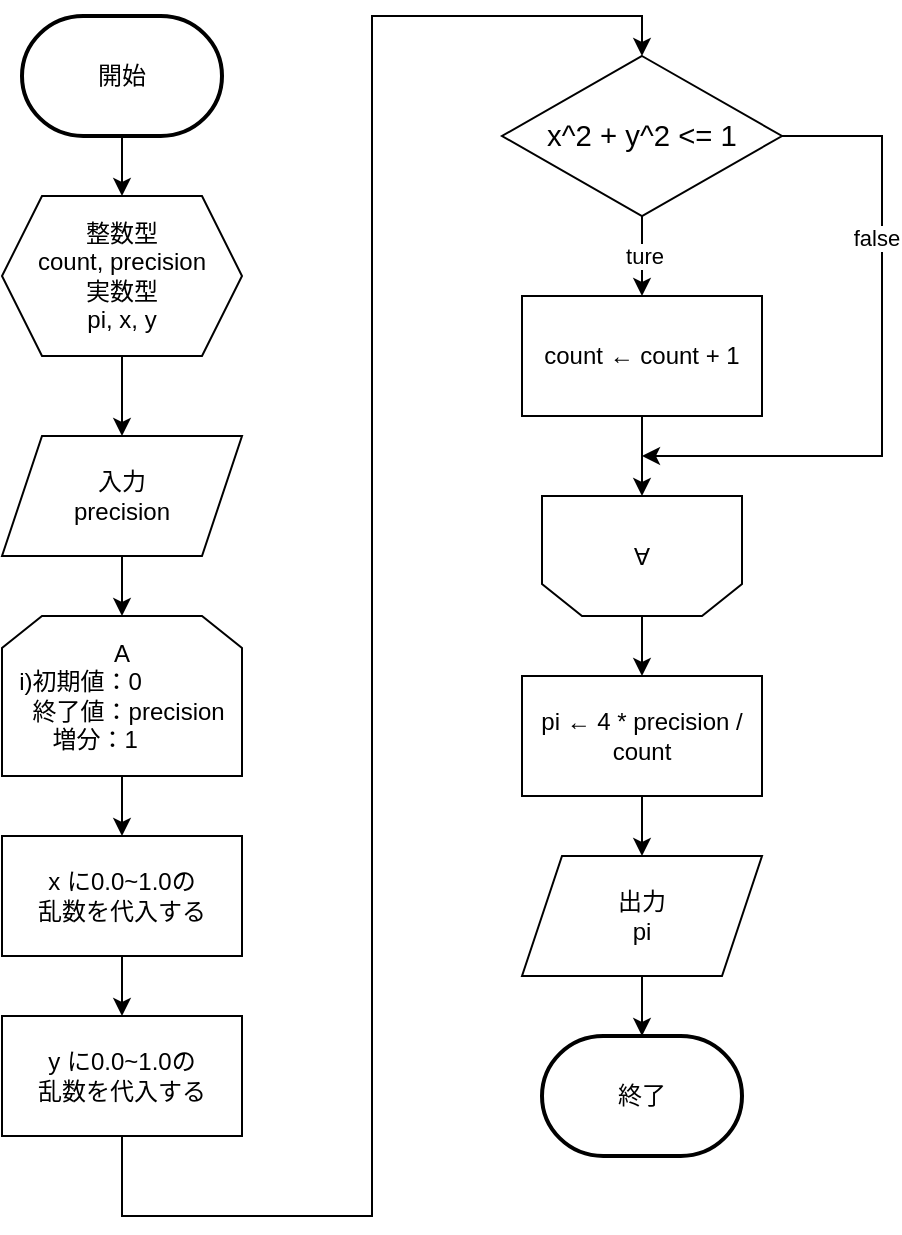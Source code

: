 <mxfile version="15.8.7" type="device"><diagram id="C5RBs43oDa-KdzZeNtuy" name="Page-1"><mxGraphModel dx="1106" dy="922" grid="1" gridSize="10" guides="1" tooltips="1" connect="1" arrows="1" fold="1" page="1" pageScale="1" pageWidth="827" pageHeight="1169" math="0" shadow="0"><root><mxCell id="WIyWlLk6GJQsqaUBKTNV-0"/><mxCell id="WIyWlLk6GJQsqaUBKTNV-1" parent="WIyWlLk6GJQsqaUBKTNV-0"/><mxCell id="-J__rnyGtNCmdO35m3gd-3" value="" style="edgeStyle=orthogonalEdgeStyle;rounded=0;orthogonalLoop=1;jettySize=auto;html=1;" parent="WIyWlLk6GJQsqaUBKTNV-1" source="-J__rnyGtNCmdO35m3gd-0" target="-J__rnyGtNCmdO35m3gd-2" edge="1"><mxGeometry relative="1" as="geometry"/></mxCell><mxCell id="-J__rnyGtNCmdO35m3gd-0" value="開始" style="strokeWidth=2;html=1;shape=mxgraph.flowchart.terminator;whiteSpace=wrap;" parent="WIyWlLk6GJQsqaUBKTNV-1" vertex="1"><mxGeometry x="70" y="40" width="100" height="60" as="geometry"/></mxCell><mxCell id="-J__rnyGtNCmdO35m3gd-5" value="" style="edgeStyle=orthogonalEdgeStyle;rounded=0;orthogonalLoop=1;jettySize=auto;html=1;" parent="WIyWlLk6GJQsqaUBKTNV-1" source="-J__rnyGtNCmdO35m3gd-2" target="-J__rnyGtNCmdO35m3gd-4" edge="1"><mxGeometry relative="1" as="geometry"/></mxCell><mxCell id="-J__rnyGtNCmdO35m3gd-2" value="整数型&lt;br&gt;count, precision&lt;br&gt;実数型&lt;br&gt;pi, x, y" style="shape=hexagon;perimeter=hexagonPerimeter2;whiteSpace=wrap;html=1;fixedSize=1;" parent="WIyWlLk6GJQsqaUBKTNV-1" vertex="1"><mxGeometry x="60" y="130" width="120" height="80" as="geometry"/></mxCell><mxCell id="-J__rnyGtNCmdO35m3gd-8" value="" style="edgeStyle=orthogonalEdgeStyle;rounded=0;orthogonalLoop=1;jettySize=auto;html=1;" parent="WIyWlLk6GJQsqaUBKTNV-1" source="-J__rnyGtNCmdO35m3gd-4" target="-J__rnyGtNCmdO35m3gd-6" edge="1"><mxGeometry relative="1" as="geometry"/></mxCell><mxCell id="-J__rnyGtNCmdO35m3gd-4" value="入力&lt;br&gt;precision" style="shape=parallelogram;perimeter=parallelogramPerimeter;whiteSpace=wrap;html=1;fixedSize=1;" parent="WIyWlLk6GJQsqaUBKTNV-1" vertex="1"><mxGeometry x="60" y="250" width="120" height="60" as="geometry"/></mxCell><mxCell id="-J__rnyGtNCmdO35m3gd-10" value="" style="edgeStyle=orthogonalEdgeStyle;rounded=0;orthogonalLoop=1;jettySize=auto;html=1;" parent="WIyWlLk6GJQsqaUBKTNV-1" source="-J__rnyGtNCmdO35m3gd-6" target="-J__rnyGtNCmdO35m3gd-9" edge="1"><mxGeometry relative="1" as="geometry"/></mxCell><mxCell id="-J__rnyGtNCmdO35m3gd-6" value="&lt;div&gt;&lt;span&gt;A&lt;/span&gt;&lt;/div&gt;&lt;div style=&quot;text-align: justify&quot;&gt;&lt;span&gt;i)初期値：0&lt;/span&gt;&lt;/div&gt;&lt;div style=&quot;text-align: justify&quot;&gt;&lt;span&gt;&amp;nbsp; 終了値：precision&lt;/span&gt;&lt;/div&gt;&lt;div style=&quot;text-align: justify&quot;&gt;&lt;span&gt;&amp;nbsp; &amp;nbsp; &amp;nbsp;増分：1&lt;/span&gt;&lt;/div&gt;" style="shape=loopLimit;whiteSpace=wrap;html=1;" parent="WIyWlLk6GJQsqaUBKTNV-1" vertex="1"><mxGeometry x="60" y="340" width="120" height="80" as="geometry"/></mxCell><mxCell id="-J__rnyGtNCmdO35m3gd-12" value="" style="edgeStyle=orthogonalEdgeStyle;rounded=0;orthogonalLoop=1;jettySize=auto;html=1;" parent="WIyWlLk6GJQsqaUBKTNV-1" source="-J__rnyGtNCmdO35m3gd-9" target="-J__rnyGtNCmdO35m3gd-11" edge="1"><mxGeometry relative="1" as="geometry"/></mxCell><mxCell id="-J__rnyGtNCmdO35m3gd-9" value="&lt;div&gt;x に0.0~1.0の&lt;/div&gt;&lt;div&gt;乱数を代入する&lt;/div&gt;" style="rounded=0;whiteSpace=wrap;html=1;" parent="WIyWlLk6GJQsqaUBKTNV-1" vertex="1"><mxGeometry x="60" y="450" width="120" height="60" as="geometry"/></mxCell><mxCell id="j7V0rZHCElQ2vLad6PYP-0" style="edgeStyle=orthogonalEdgeStyle;rounded=0;orthogonalLoop=1;jettySize=auto;html=1;exitX=0.5;exitY=1;exitDx=0;exitDy=0;entryX=0.5;entryY=0;entryDx=0;entryDy=0;" parent="WIyWlLk6GJQsqaUBKTNV-1" source="-J__rnyGtNCmdO35m3gd-11" target="-J__rnyGtNCmdO35m3gd-13" edge="1"><mxGeometry relative="1" as="geometry"><mxPoint x="300" y="190" as="targetPoint"/><Array as="points"><mxPoint x="120" y="640"/><mxPoint x="245" y="640"/><mxPoint x="245" y="40"/><mxPoint x="380" y="40"/></Array></mxGeometry></mxCell><mxCell id="-J__rnyGtNCmdO35m3gd-11" value="&lt;div&gt;y&lt;span&gt;&amp;nbsp;に0.0~1.0の&lt;/span&gt;&lt;/div&gt;&lt;div&gt;乱数を代入する&lt;/div&gt;" style="rounded=0;whiteSpace=wrap;html=1;" parent="WIyWlLk6GJQsqaUBKTNV-1" vertex="1"><mxGeometry x="60" y="540" width="120" height="60" as="geometry"/></mxCell><mxCell id="-J__rnyGtNCmdO35m3gd-16" value="" style="edgeStyle=orthogonalEdgeStyle;rounded=0;orthogonalLoop=1;jettySize=auto;html=1;" parent="WIyWlLk6GJQsqaUBKTNV-1" source="-J__rnyGtNCmdO35m3gd-13" target="-J__rnyGtNCmdO35m3gd-15" edge="1"><mxGeometry relative="1" as="geometry"/></mxCell><mxCell id="-J__rnyGtNCmdO35m3gd-17" value="ture" style="edgeLabel;html=1;align=center;verticalAlign=middle;resizable=0;points=[];" parent="-J__rnyGtNCmdO35m3gd-16" vertex="1" connectable="0"><mxGeometry y="1" relative="1" as="geometry"><mxPoint as="offset"/></mxGeometry></mxCell><mxCell id="-J__rnyGtNCmdO35m3gd-20" style="edgeStyle=orthogonalEdgeStyle;rounded=0;orthogonalLoop=1;jettySize=auto;html=1;exitX=1;exitY=0.5;exitDx=0;exitDy=0;" parent="WIyWlLk6GJQsqaUBKTNV-1" source="-J__rnyGtNCmdO35m3gd-13" edge="1"><mxGeometry relative="1" as="geometry"><mxPoint x="380" y="260" as="targetPoint"/><Array as="points"><mxPoint x="500" y="100"/><mxPoint x="500" y="260"/></Array></mxGeometry></mxCell><mxCell id="-J__rnyGtNCmdO35m3gd-21" value="false" style="edgeLabel;html=1;align=center;verticalAlign=middle;resizable=0;points=[];" parent="-J__rnyGtNCmdO35m3gd-20" vertex="1" connectable="0"><mxGeometry x="-0.388" y="-3" relative="1" as="geometry"><mxPoint as="offset"/></mxGeometry></mxCell><mxCell id="-J__rnyGtNCmdO35m3gd-13" value="&lt;span id=&quot;docs-internal-guid-9aadad44-7fff-25ac-20dc-18d5f3338c3e&quot;&gt;&lt;span style=&quot;font-size: 11pt ; font-family: &amp;#34;arial&amp;#34; ; background-color: transparent ; vertical-align: baseline&quot;&gt;x^&lt;/span&gt;&lt;span style=&quot;font-size: 11pt ; font-family: &amp;#34;arial&amp;#34; ; background-color: transparent ; vertical-align: baseline&quot;&gt;2&amp;nbsp;&lt;/span&gt;&lt;span style=&quot;font-size: 11pt ; font-family: &amp;#34;arial&amp;#34; ; background-color: transparent ; vertical-align: baseline&quot;&gt;+&amp;nbsp;&lt;/span&gt;&lt;span style=&quot;font-size: 11pt ; font-family: &amp;#34;arial&amp;#34; ; background-color: transparent ; vertical-align: baseline&quot;&gt;y^&lt;/span&gt;&lt;span style=&quot;font-size: 11pt ; font-family: &amp;#34;arial&amp;#34; ; background-color: transparent ; vertical-align: baseline&quot;&gt;2 &amp;lt;=&amp;nbsp;&lt;/span&gt;&lt;span style=&quot;font-size: 11pt ; font-family: &amp;#34;arial&amp;#34; ; background-color: transparent ; vertical-align: baseline&quot;&gt;1&lt;/span&gt;&lt;/span&gt;" style="rhombus;whiteSpace=wrap;html=1;" parent="WIyWlLk6GJQsqaUBKTNV-1" vertex="1"><mxGeometry x="310" y="60" width="140" height="80" as="geometry"/></mxCell><mxCell id="-J__rnyGtNCmdO35m3gd-19" value="" style="edgeStyle=orthogonalEdgeStyle;rounded=0;orthogonalLoop=1;jettySize=auto;html=1;" parent="WIyWlLk6GJQsqaUBKTNV-1" source="-J__rnyGtNCmdO35m3gd-15" target="-J__rnyGtNCmdO35m3gd-18" edge="1"><mxGeometry relative="1" as="geometry"/></mxCell><mxCell id="-J__rnyGtNCmdO35m3gd-15" value="&lt;div&gt;count ← count + 1&lt;/div&gt;" style="rounded=0;whiteSpace=wrap;html=1;" parent="WIyWlLk6GJQsqaUBKTNV-1" vertex="1"><mxGeometry x="320" y="180" width="120" height="60" as="geometry"/></mxCell><mxCell id="-J__rnyGtNCmdO35m3gd-23" value="" style="edgeStyle=orthogonalEdgeStyle;rounded=0;orthogonalLoop=1;jettySize=auto;html=1;" parent="WIyWlLk6GJQsqaUBKTNV-1" source="-J__rnyGtNCmdO35m3gd-18" target="-J__rnyGtNCmdO35m3gd-22" edge="1"><mxGeometry relative="1" as="geometry"/></mxCell><mxCell id="-J__rnyGtNCmdO35m3gd-18" value="A" style="shape=loopLimit;whiteSpace=wrap;html=1;rotation=-180;" parent="WIyWlLk6GJQsqaUBKTNV-1" vertex="1"><mxGeometry x="330" y="280" width="100" height="60" as="geometry"/></mxCell><mxCell id="-J__rnyGtNCmdO35m3gd-25" value="" style="edgeStyle=orthogonalEdgeStyle;rounded=0;orthogonalLoop=1;jettySize=auto;html=1;" parent="WIyWlLk6GJQsqaUBKTNV-1" source="-J__rnyGtNCmdO35m3gd-22" target="-J__rnyGtNCmdO35m3gd-24" edge="1"><mxGeometry relative="1" as="geometry"/></mxCell><mxCell id="-J__rnyGtNCmdO35m3gd-22" value="pi ← 4 * precision / count" style="rounded=0;whiteSpace=wrap;html=1;" parent="WIyWlLk6GJQsqaUBKTNV-1" vertex="1"><mxGeometry x="320" y="370" width="120" height="60" as="geometry"/></mxCell><mxCell id="-J__rnyGtNCmdO35m3gd-27" value="" style="edgeStyle=orthogonalEdgeStyle;rounded=0;orthogonalLoop=1;jettySize=auto;html=1;" parent="WIyWlLk6GJQsqaUBKTNV-1" source="-J__rnyGtNCmdO35m3gd-24" target="-J__rnyGtNCmdO35m3gd-26" edge="1"><mxGeometry relative="1" as="geometry"/></mxCell><mxCell id="-J__rnyGtNCmdO35m3gd-24" value="出力&lt;br&gt;pi" style="shape=parallelogram;perimeter=parallelogramPerimeter;whiteSpace=wrap;html=1;fixedSize=1;" parent="WIyWlLk6GJQsqaUBKTNV-1" vertex="1"><mxGeometry x="320" y="460" width="120" height="60" as="geometry"/></mxCell><mxCell id="-J__rnyGtNCmdO35m3gd-26" value="終了" style="strokeWidth=2;html=1;shape=mxgraph.flowchart.terminator;whiteSpace=wrap;" parent="WIyWlLk6GJQsqaUBKTNV-1" vertex="1"><mxGeometry x="330" y="550" width="100" height="60" as="geometry"/></mxCell></root></mxGraphModel></diagram></mxfile>